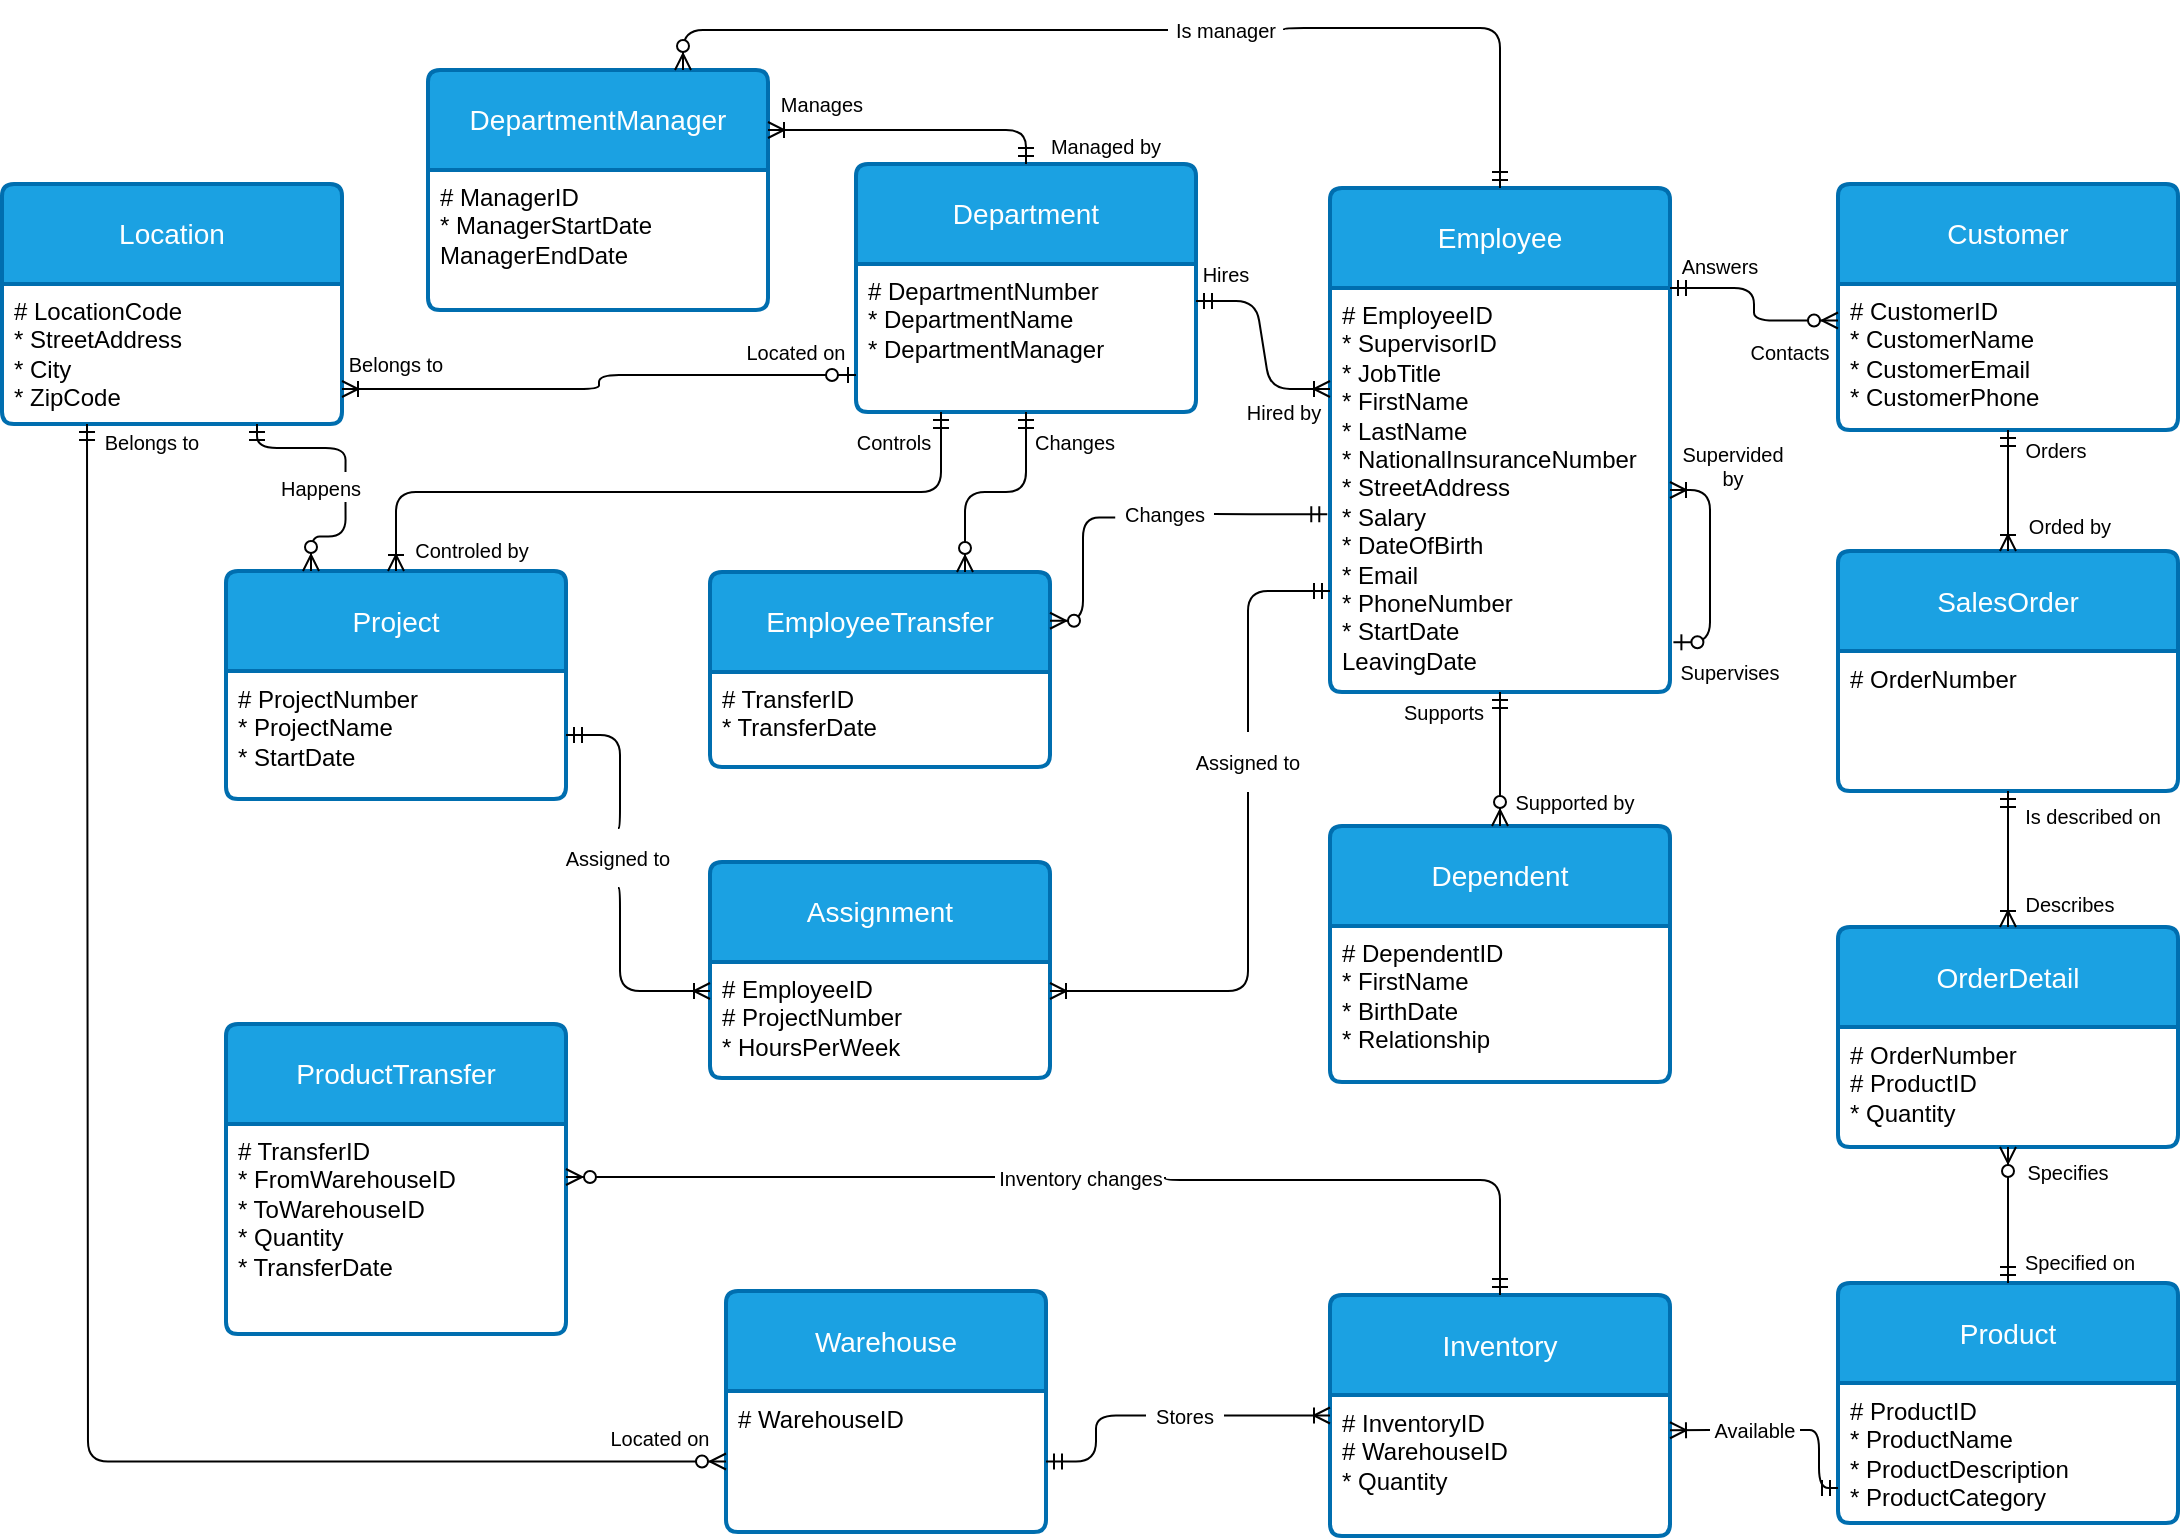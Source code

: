 <mxfile>
    <diagram id="R2lEEEUBdFMjLlhIrx00" name="Page-1">
        <mxGraphModel dx="857" dy="467" grid="0" gridSize="10" guides="1" tooltips="1" connect="1" arrows="0" fold="1" page="1" pageScale="1" pageWidth="1169" pageHeight="827" math="0" shadow="0" extFonts="Permanent Marker^https://fonts.googleapis.com/css?family=Permanent+Marker">
            <root>
                <mxCell id="0"/>
                <mxCell id="1" parent="0"/>
                <mxCell id="-JPUo0-ZmxXkv4KaRfed-3" value="Location" style="swimlane;childLayout=stackLayout;horizontal=1;startSize=50;horizontalStack=0;rounded=1;fontSize=14;fontStyle=0;strokeWidth=2;resizeParent=0;resizeLast=1;shadow=0;dashed=0;align=center;arcSize=4;whiteSpace=wrap;html=1;fillColor=#1ba1e2;strokeColor=#006EAF;fontColor=#ffffff;" parent="1" vertex="1">
                    <mxGeometry x="41" y="110" width="170" height="120" as="geometry">
                        <mxRectangle x="180" y="170" width="110" height="50" as="alternateBounds"/>
                    </mxGeometry>
                </mxCell>
                <mxCell id="-JPUo0-ZmxXkv4KaRfed-4" value="# LocationCode&lt;br&gt;&lt;div&gt;&lt;span style=&quot;background-color: initial;&quot;&gt;* StreetAddress&lt;/span&gt;&lt;/div&gt;&lt;div&gt;&lt;span style=&quot;background-color: initial;&quot;&gt;* City&lt;/span&gt;&lt;/div&gt;&lt;div&gt;&lt;span style=&quot;background-color: initial;&quot;&gt;* ZipCode&lt;/span&gt;&lt;/div&gt;&lt;div&gt;&lt;br&gt;&lt;/div&gt;" style="align=left;strokeColor=none;fillColor=none;spacingLeft=4;fontSize=12;verticalAlign=top;resizable=0;rotatable=0;part=1;html=1;" parent="-JPUo0-ZmxXkv4KaRfed-3" vertex="1">
                    <mxGeometry y="50" width="170" height="70" as="geometry"/>
                </mxCell>
                <mxCell id="-JPUo0-ZmxXkv4KaRfed-24" value="Project" style="swimlane;childLayout=stackLayout;horizontal=1;startSize=50;horizontalStack=0;rounded=1;fontSize=14;fontStyle=0;strokeWidth=2;resizeParent=0;resizeLast=1;shadow=0;dashed=0;align=center;arcSize=4;whiteSpace=wrap;html=1;fillColor=#1ba1e2;strokeColor=#006EAF;fontColor=#ffffff;" parent="1" vertex="1">
                    <mxGeometry x="153" y="303.5" width="170" height="114" as="geometry"/>
                </mxCell>
                <mxCell id="-JPUo0-ZmxXkv4KaRfed-25" value="&lt;div&gt;# ProjectNumber&lt;/div&gt;&lt;div&gt;* ProjectName&lt;/div&gt;&lt;div&gt;* StartDate&lt;/div&gt;&lt;div&gt;&lt;br&gt;&lt;/div&gt;" style="align=left;strokeColor=none;fillColor=none;spacingLeft=4;fontSize=12;verticalAlign=top;resizable=0;rotatable=0;part=1;html=1;" parent="-JPUo0-ZmxXkv4KaRfed-24" vertex="1">
                    <mxGeometry y="50" width="170" height="64" as="geometry"/>
                </mxCell>
                <mxCell id="-JPUo0-ZmxXkv4KaRfed-26" value="Employee" style="swimlane;childLayout=stackLayout;horizontal=1;startSize=50;horizontalStack=0;rounded=1;fontSize=14;fontStyle=0;strokeWidth=2;resizeParent=0;resizeLast=1;shadow=0;dashed=0;align=center;arcSize=4;whiteSpace=wrap;html=1;fillColor=#1ba1e2;strokeColor=#006EAF;fontColor=#ffffff;" parent="1" vertex="1">
                    <mxGeometry x="705" y="112" width="170" height="252" as="geometry"/>
                </mxCell>
                <mxCell id="-JPUo0-ZmxXkv4KaRfed-27" value="&lt;div&gt;# EmployeeID&lt;/div&gt;&lt;div&gt;* SupervisorID&lt;/div&gt;&lt;div&gt;* JobTitle&lt;/div&gt;&lt;div&gt;* FirstName&lt;/div&gt;&lt;div&gt;* LastName&lt;/div&gt;&lt;div&gt;* NationalInsuranceNumber&lt;/div&gt;&lt;div&gt;* StreetAddress&lt;/div&gt;&lt;div&gt;* Salary&lt;/div&gt;&lt;div&gt;* DateOfBirth&lt;/div&gt;&lt;div&gt;* Email&lt;/div&gt;&lt;div&gt;* PhoneNumber&lt;/div&gt;&lt;div&gt;* StartDate&lt;/div&gt;&lt;div&gt;&lt;span style=&quot;background-color: initial;&quot;&gt;LeavingDate&lt;/span&gt;&lt;/div&gt;" style="align=left;strokeColor=none;fillColor=none;spacingLeft=4;fontSize=12;verticalAlign=top;resizable=0;rotatable=0;part=1;html=1;" parent="-JPUo0-ZmxXkv4KaRfed-26" vertex="1">
                    <mxGeometry y="50" width="170" height="202" as="geometry"/>
                </mxCell>
                <mxCell id="19" value="" style="edgeStyle=elbowEdgeStyle;fontSize=12;html=1;endArrow=ERoneToMany;startArrow=ERzeroToOne;fontColor=#FFFFFF;exitX=1.01;exitY=0.877;exitDx=0;exitDy=0;elbow=vertical;exitPerimeter=0;entryX=1;entryY=0.5;entryDx=0;entryDy=0;" edge="1" parent="-JPUo0-ZmxXkv4KaRfed-26" source="-JPUo0-ZmxXkv4KaRfed-27" target="-JPUo0-ZmxXkv4KaRfed-27">
                    <mxGeometry width="100" height="100" relative="1" as="geometry">
                        <mxPoint x="180" y="191" as="sourcePoint"/>
                        <mxPoint x="220" y="136.5" as="targetPoint"/>
                        <Array as="points">
                            <mxPoint x="190" y="179"/>
                            <mxPoint x="211" y="107"/>
                            <mxPoint x="208" y="119"/>
                        </Array>
                    </mxGeometry>
                </mxCell>
                <mxCell id="-JPUo0-ZmxXkv4KaRfed-28" value="Dependent" style="swimlane;childLayout=stackLayout;horizontal=1;startSize=50;horizontalStack=0;rounded=1;fontSize=14;fontStyle=0;strokeWidth=2;resizeParent=0;resizeLast=1;shadow=0;dashed=0;align=center;arcSize=4;whiteSpace=wrap;html=1;fillColor=#1ba1e2;strokeColor=#006EAF;fontColor=#ffffff;" parent="1" vertex="1">
                    <mxGeometry x="705" y="431" width="170" height="128" as="geometry"/>
                </mxCell>
                <mxCell id="-JPUo0-ZmxXkv4KaRfed-29" value="&lt;div&gt;# DependentID&lt;/div&gt;&lt;div&gt;* FirstName&lt;/div&gt;&lt;div&gt;* BirthDate&lt;/div&gt;&lt;div&gt;* Relationship&lt;/div&gt;" style="align=left;strokeColor=none;fillColor=none;spacingLeft=4;fontSize=12;verticalAlign=top;resizable=0;rotatable=0;part=1;html=1;" parent="-JPUo0-ZmxXkv4KaRfed-28" vertex="1">
                    <mxGeometry y="50" width="170" height="78" as="geometry"/>
                </mxCell>
                <mxCell id="-JPUo0-ZmxXkv4KaRfed-30" value="Customer" style="swimlane;childLayout=stackLayout;horizontal=1;startSize=50;horizontalStack=0;rounded=1;fontSize=14;fontStyle=0;strokeWidth=2;resizeParent=0;resizeLast=1;shadow=0;dashed=0;align=center;arcSize=4;whiteSpace=wrap;html=1;fillColor=#1ba1e2;strokeColor=#006EAF;fontColor=#ffffff;" parent="1" vertex="1">
                    <mxGeometry x="959" y="110" width="170" height="123" as="geometry"/>
                </mxCell>
                <mxCell id="-JPUo0-ZmxXkv4KaRfed-31" value="&lt;div&gt;# CustomerID&lt;/div&gt;&lt;div&gt;* CustomerName&lt;/div&gt;&lt;div&gt;* CustomerEmail&lt;/div&gt;&lt;div&gt;* CustomerPhone&lt;/div&gt;" style="align=left;strokeColor=none;fillColor=none;spacingLeft=4;fontSize=12;verticalAlign=top;resizable=0;rotatable=0;part=1;html=1;" parent="-JPUo0-ZmxXkv4KaRfed-30" vertex="1">
                    <mxGeometry y="50" width="170" height="73" as="geometry"/>
                </mxCell>
                <mxCell id="-JPUo0-ZmxXkv4KaRfed-32" value="Product" style="swimlane;childLayout=stackLayout;horizontal=1;startSize=50;horizontalStack=0;rounded=1;fontSize=14;fontStyle=0;strokeWidth=2;resizeParent=0;resizeLast=1;shadow=0;dashed=0;align=center;arcSize=4;whiteSpace=wrap;html=1;fillColor=#1ba1e2;strokeColor=#006EAF;fontColor=#ffffff;" parent="1" vertex="1">
                    <mxGeometry x="959" y="659.5" width="170" height="120" as="geometry"/>
                </mxCell>
                <mxCell id="-JPUo0-ZmxXkv4KaRfed-33" value="# ProductID&lt;div&gt;* ProductName&lt;/div&gt;&lt;div&gt;* ProductDescription&lt;/div&gt;&lt;div&gt;* ProductCategory&lt;/div&gt;" style="align=left;strokeColor=none;fillColor=none;spacingLeft=4;fontSize=12;verticalAlign=top;resizable=0;rotatable=0;part=1;html=1;" parent="-JPUo0-ZmxXkv4KaRfed-32" vertex="1">
                    <mxGeometry y="50" width="170" height="70" as="geometry"/>
                </mxCell>
                <mxCell id="-JPUo0-ZmxXkv4KaRfed-34" value="SalesOrder" style="swimlane;childLayout=stackLayout;horizontal=1;startSize=50;horizontalStack=0;rounded=1;fontSize=14;fontStyle=0;strokeWidth=2;resizeParent=0;resizeLast=1;shadow=0;dashed=0;align=center;arcSize=4;whiteSpace=wrap;html=1;fillColor=#1ba1e2;strokeColor=#006EAF;fontColor=#ffffff;" parent="1" vertex="1">
                    <mxGeometry x="959" y="293.5" width="170" height="120" as="geometry"/>
                </mxCell>
                <mxCell id="-JPUo0-ZmxXkv4KaRfed-35" value="&lt;div&gt;# OrderNumber&lt;/div&gt;" style="align=left;strokeColor=none;fillColor=none;spacingLeft=4;fontSize=12;verticalAlign=top;resizable=0;rotatable=0;part=1;html=1;" parent="-JPUo0-ZmxXkv4KaRfed-34" vertex="1">
                    <mxGeometry y="50" width="170" height="70" as="geometry"/>
                </mxCell>
                <mxCell id="-JPUo0-ZmxXkv4KaRfed-36" value="Warehouse" style="swimlane;childLayout=stackLayout;horizontal=1;startSize=50;horizontalStack=0;rounded=1;fontSize=14;fontStyle=0;strokeWidth=2;resizeParent=0;resizeLast=1;shadow=0;dashed=0;align=center;arcSize=4;whiteSpace=wrap;html=1;fillColor=#1ba1e2;strokeColor=#006EAF;fontColor=#ffffff;" parent="1" vertex="1">
                    <mxGeometry x="403" y="663.5" width="160" height="120.5" as="geometry">
                        <mxRectangle x="180" y="170" width="110" height="50" as="alternateBounds"/>
                    </mxGeometry>
                </mxCell>
                <mxCell id="-JPUo0-ZmxXkv4KaRfed-37" value="&lt;div&gt;# WarehouseID&lt;/div&gt;" style="align=left;strokeColor=none;fillColor=none;spacingLeft=4;fontSize=12;verticalAlign=top;resizable=0;rotatable=0;part=1;html=1;" parent="-JPUo0-ZmxXkv4KaRfed-36" vertex="1">
                    <mxGeometry y="50" width="160" height="70.5" as="geometry"/>
                </mxCell>
                <mxCell id="-JPUo0-ZmxXkv4KaRfed-38" value="Department" style="swimlane;childLayout=stackLayout;horizontal=1;startSize=50;horizontalStack=0;rounded=1;fontSize=14;fontStyle=0;strokeWidth=2;resizeParent=0;resizeLast=1;shadow=0;dashed=0;align=center;arcSize=4;whiteSpace=wrap;html=1;fillColor=#1ba1e2;strokeColor=#006EAF;labelBackgroundColor=none;labelBorderColor=none;fontColor=#ffffff;" parent="1" vertex="1">
                    <mxGeometry x="468" y="100" width="170" height="124" as="geometry">
                        <mxRectangle x="180" y="170" width="110" height="50" as="alternateBounds"/>
                    </mxGeometry>
                </mxCell>
                <mxCell id="-JPUo0-ZmxXkv4KaRfed-39" value="&lt;div&gt;# DepartmentNumber&lt;/div&gt;&lt;div&gt;* DepartmentName&lt;/div&gt;&lt;div&gt;* DepartmentManager&lt;/div&gt;&lt;div&gt;&lt;br&gt;&lt;/div&gt;&lt;div&gt;&lt;br&gt;&lt;/div&gt;" style="align=left;strokeColor=none;fillColor=none;spacingLeft=4;fontSize=12;verticalAlign=top;resizable=0;rotatable=0;part=1;html=1;" parent="-JPUo0-ZmxXkv4KaRfed-38" vertex="1">
                    <mxGeometry y="50" width="170" height="74" as="geometry"/>
                </mxCell>
                <mxCell id="-JPUo0-ZmxXkv4KaRfed-45" value="&lt;font style=&quot;font-size: 14px;&quot;&gt;EmployeeTransfer&lt;/font&gt;" style="swimlane;childLayout=stackLayout;horizontal=1;startSize=50;horizontalStack=0;rounded=1;fontSize=14;fontStyle=0;strokeWidth=2;resizeParent=0;resizeLast=1;shadow=0;dashed=0;align=center;arcSize=4;whiteSpace=wrap;html=1;fillColor=#1ba1e2;strokeColor=#006EAF;fontColor=#ffffff;" parent="1" vertex="1">
                    <mxGeometry x="395" y="304" width="170" height="97.5" as="geometry"/>
                </mxCell>
                <mxCell id="-JPUo0-ZmxXkv4KaRfed-46" value="&lt;div style=&quot;&quot;&gt;&lt;div&gt;# TransferID&lt;/div&gt;&lt;div&gt;* TransferDate&lt;/div&gt;&lt;div&gt;&lt;br&gt;&lt;/div&gt;&lt;/div&gt;" style="align=left;strokeColor=none;fillColor=none;spacingLeft=4;fontSize=12;verticalAlign=top;resizable=0;rotatable=0;part=1;html=1;" parent="-JPUo0-ZmxXkv4KaRfed-45" vertex="1">
                    <mxGeometry y="50" width="170" height="47.5" as="geometry"/>
                </mxCell>
                <mxCell id="-JPUo0-ZmxXkv4KaRfed-57" value="Assignment" style="swimlane;childLayout=stackLayout;horizontal=1;startSize=50;horizontalStack=0;rounded=1;fontSize=14;fontStyle=0;strokeWidth=2;resizeParent=0;resizeLast=1;shadow=0;dashed=0;align=center;arcSize=4;whiteSpace=wrap;html=1;fillColor=#1ba1e2;strokeColor=#006EAF;fontColor=#ffffff;" parent="1" vertex="1">
                    <mxGeometry x="395" y="449" width="170" height="108" as="geometry"/>
                </mxCell>
                <mxCell id="-JPUo0-ZmxXkv4KaRfed-58" value="&lt;div&gt;# EmployeeID&lt;/div&gt;&lt;div&gt;# ProjectNumber&lt;/div&gt;&lt;div&gt;* HoursPerWeek&lt;/div&gt;&lt;div&gt;&lt;br&gt;&lt;/div&gt;" style="align=left;strokeColor=none;fillColor=none;spacingLeft=4;fontSize=12;verticalAlign=top;resizable=0;rotatable=0;part=1;html=1;" parent="-JPUo0-ZmxXkv4KaRfed-57" vertex="1">
                    <mxGeometry y="50" width="170" height="58" as="geometry"/>
                </mxCell>
                <mxCell id="-JPUo0-ZmxXkv4KaRfed-63" value="Inventory" style="swimlane;childLayout=stackLayout;horizontal=1;startSize=50;horizontalStack=0;rounded=1;fontSize=14;fontStyle=0;strokeWidth=2;resizeParent=0;resizeLast=1;shadow=0;dashed=0;align=center;arcSize=4;whiteSpace=wrap;html=1;fillColor=#1ba1e2;strokeColor=#006EAF;fontColor=#ffffff;" parent="1" vertex="1">
                    <mxGeometry x="705" y="665.5" width="170" height="120.5" as="geometry"/>
                </mxCell>
                <mxCell id="-JPUo0-ZmxXkv4KaRfed-64" value="&lt;div&gt;# InventoryID&lt;/div&gt;&lt;div&gt;# WarehouseID&lt;br&gt;&lt;/div&gt;&lt;div&gt;* Quantity&lt;/div&gt;" style="align=left;strokeColor=none;fillColor=none;spacingLeft=4;fontSize=12;verticalAlign=top;resizable=0;rotatable=0;part=1;html=1;" parent="-JPUo0-ZmxXkv4KaRfed-63" vertex="1">
                    <mxGeometry y="50" width="170" height="70.5" as="geometry"/>
                </mxCell>
                <mxCell id="3" value="OrderDetail" style="swimlane;childLayout=stackLayout;horizontal=1;startSize=50;horizontalStack=0;rounded=1;fontSize=14;fontStyle=0;strokeWidth=2;resizeParent=0;resizeLast=1;shadow=0;dashed=0;align=center;arcSize=4;whiteSpace=wrap;html=1;fillColor=#1ba1e2;strokeColor=#006EAF;fontColor=#ffffff;" vertex="1" parent="1">
                    <mxGeometry x="959" y="481.5" width="170" height="110" as="geometry"/>
                </mxCell>
                <mxCell id="4" value="&lt;div&gt;# OrderNumber&lt;/div&gt;&lt;div&gt;# ProductID&lt;/div&gt;&lt;div&gt;* Quantity&lt;/div&gt;" style="align=left;strokeColor=none;fillColor=none;spacingLeft=4;fontSize=12;verticalAlign=top;resizable=0;rotatable=0;part=1;html=1;" vertex="1" parent="3">
                    <mxGeometry y="50" width="170" height="60" as="geometry"/>
                </mxCell>
                <mxCell id="5" value="ProductTransfer" style="swimlane;childLayout=stackLayout;horizontal=1;startSize=50;horizontalStack=0;rounded=1;fontSize=14;fontStyle=0;strokeWidth=2;resizeParent=0;resizeLast=1;shadow=0;dashed=0;align=center;arcSize=4;whiteSpace=wrap;html=1;fillColor=#1ba1e2;strokeColor=#006EAF;fontColor=#ffffff;" vertex="1" parent="1">
                    <mxGeometry x="153" y="530" width="170" height="155" as="geometry"/>
                </mxCell>
                <mxCell id="6" value="&lt;div&gt;# TransferID&lt;/div&gt;&lt;div&gt;* FromWarehouseID&lt;/div&gt;&lt;div&gt;* ToWarehouseID&lt;/div&gt;&lt;div&gt;* Quantity&lt;/div&gt;&lt;div&gt;* TransferDate&lt;/div&gt;&lt;div&gt;&lt;br&gt;&lt;/div&gt;" style="align=left;strokeColor=none;fillColor=none;spacingLeft=4;fontSize=12;verticalAlign=top;resizable=0;rotatable=0;part=1;html=1;" vertex="1" parent="5">
                    <mxGeometry y="50" width="170" height="105" as="geometry"/>
                </mxCell>
                <mxCell id="9" value="Hires" style="text;html=1;align=center;verticalAlign=middle;whiteSpace=wrap;rounded=0;labelBackgroundColor=none;labelBorderColor=none;fontSize=10;" vertex="1" parent="1">
                    <mxGeometry x="622.5" y="140" width="60" height="30" as="geometry"/>
                </mxCell>
                <mxCell id="10" value="" style="edgeStyle=entityRelationEdgeStyle;fontSize=12;html=1;endArrow=ERoneToMany;startArrow=ERmandOne;fontColor=#000000;exitX=1;exitY=0.25;exitDx=0;exitDy=0;entryX=0;entryY=0.25;entryDx=0;entryDy=0;" edge="1" parent="1" source="-JPUo0-ZmxXkv4KaRfed-39" target="-JPUo0-ZmxXkv4KaRfed-27">
                    <mxGeometry width="100" height="100" relative="1" as="geometry">
                        <mxPoint x="597" y="273.5" as="sourcePoint"/>
                        <mxPoint x="497" y="273" as="targetPoint"/>
                    </mxGeometry>
                </mxCell>
                <mxCell id="11" value="Hired by" style="text;html=1;align=center;verticalAlign=middle;whiteSpace=wrap;rounded=0;labelBackgroundColor=none;labelBorderColor=none;fontSize=10;" vertex="1" parent="1">
                    <mxGeometry x="652" y="209" width="60" height="30" as="geometry"/>
                </mxCell>
                <mxCell id="14" value="" style="edgeStyle=elbowEdgeStyle;fontSize=12;html=1;endArrow=ERoneToMany;startArrow=ERmandOne;fontColor=#000000;exitX=0.25;exitY=1;exitDx=0;exitDy=0;entryX=0.5;entryY=0;entryDx=0;entryDy=0;elbow=vertical;" edge="1" parent="1" source="-JPUo0-ZmxXkv4KaRfed-39" target="-JPUo0-ZmxXkv4KaRfed-24">
                    <mxGeometry width="100" height="100" relative="1" as="geometry">
                        <mxPoint x="436" y="257" as="sourcePoint"/>
                        <mxPoint x="336" y="256.5" as="targetPoint"/>
                    </mxGeometry>
                </mxCell>
                <mxCell id="15" value="" style="fontSize=12;html=1;endArrow=ERzeroToMany;startArrow=ERmandOne;fontColor=#FFFFFF;exitX=0.5;exitY=1;exitDx=0;exitDy=0;entryX=0.5;entryY=0;entryDx=0;entryDy=0;" edge="1" parent="1" source="-JPUo0-ZmxXkv4KaRfed-27" target="-JPUo0-ZmxXkv4KaRfed-28">
                    <mxGeometry width="100" height="100" relative="1" as="geometry">
                        <mxPoint x="448" y="417" as="sourcePoint"/>
                        <mxPoint x="788" y="414" as="targetPoint"/>
                    </mxGeometry>
                </mxCell>
                <mxCell id="17" value="Supports" style="text;html=1;align=center;verticalAlign=middle;whiteSpace=wrap;rounded=0;labelBackgroundColor=none;labelBorderColor=none;fontSize=10;" vertex="1" parent="1">
                    <mxGeometry x="732" y="359" width="60" height="30" as="geometry"/>
                </mxCell>
                <mxCell id="18" value="Supported by" style="text;html=1;align=center;verticalAlign=middle;whiteSpace=wrap;rounded=0;labelBackgroundColor=none;labelBorderColor=none;fontSize=10;" vertex="1" parent="1">
                    <mxGeometry x="792" y="403.5" width="71" height="30" as="geometry"/>
                </mxCell>
                <mxCell id="20" value="Supervises" style="text;html=1;align=center;verticalAlign=middle;whiteSpace=wrap;rounded=0;labelBackgroundColor=none;labelBorderColor=none;fontSize=10;" vertex="1" parent="1">
                    <mxGeometry x="875" y="338.5" width="60" height="30" as="geometry"/>
                </mxCell>
                <mxCell id="21" value="Supervided by" style="text;html=1;align=center;verticalAlign=middle;whiteSpace=wrap;rounded=0;labelBackgroundColor=none;labelBorderColor=none;fontSize=10;rotation=0;" vertex="1" parent="1">
                    <mxGeometry x="875" y="236" width="63" height="30" as="geometry"/>
                </mxCell>
                <mxCell id="23" value="" style="fontSize=12;html=1;endArrow=ERzeroToMany;startArrow=ERmandOne;fontColor=#FFFFFF;exitX=0.5;exitY=1;exitDx=0;exitDy=0;entryX=0.75;entryY=0;entryDx=0;entryDy=0;edgeStyle=elbowEdgeStyle;elbow=vertical;" edge="1" parent="1" source="-JPUo0-ZmxXkv4KaRfed-39" target="-JPUo0-ZmxXkv4KaRfed-45">
                    <mxGeometry width="100" height="100" relative="1" as="geometry">
                        <mxPoint x="365" y="272.5" as="sourcePoint"/>
                        <mxPoint x="365" y="333.5" as="targetPoint"/>
                    </mxGeometry>
                </mxCell>
                <mxCell id="27" value="Controls" style="text;html=1;align=center;verticalAlign=middle;whiteSpace=wrap;rounded=0;labelBackgroundColor=none;labelBorderColor=none;fontSize=10;" vertex="1" parent="1">
                    <mxGeometry x="457" y="224" width="60" height="30" as="geometry"/>
                </mxCell>
                <mxCell id="28" value="Controled by" style="text;html=1;align=center;verticalAlign=middle;whiteSpace=wrap;rounded=0;labelBackgroundColor=none;labelBorderColor=none;fontSize=10;" vertex="1" parent="1">
                    <mxGeometry x="246" y="278" width="60" height="30" as="geometry"/>
                </mxCell>
                <mxCell id="29" value="" style="edgeStyle=orthogonalEdgeStyle;fontSize=12;html=1;endArrow=ERoneToMany;startArrow=none;fontColor=#000000;exitX=0.5;exitY=1;exitDx=0;exitDy=0;entryX=1;entryY=0.25;entryDx=0;entryDy=0;" edge="1" parent="1" source="32" target="-JPUo0-ZmxXkv4KaRfed-58">
                    <mxGeometry width="100" height="100" relative="1" as="geometry">
                        <mxPoint x="629" y="371.5" as="sourcePoint"/>
                        <mxPoint x="589" y="482.5" as="targetPoint"/>
                    </mxGeometry>
                </mxCell>
                <mxCell id="30" value="" style="fontSize=12;html=1;endArrow=ERzeroToMany;startArrow=none;fontColor=#FFFFFF;exitX=-0.008;exitY=0.56;exitDx=0;exitDy=0;entryX=1;entryY=0.25;entryDx=0;entryDy=0;edgeStyle=elbowEdgeStyle;exitPerimeter=0;" edge="1" parent="1" source="80" target="-JPUo0-ZmxXkv4KaRfed-45">
                    <mxGeometry width="100" height="100" relative="1" as="geometry">
                        <mxPoint x="490" y="264" as="sourcePoint"/>
                        <mxPoint x="490" y="302.5" as="targetPoint"/>
                    </mxGeometry>
                </mxCell>
                <mxCell id="31" value="" style="fontSize=12;html=1;endArrow=ERoneToMany;startArrow=none;fontColor=#000000;entryX=0;entryY=0.25;entryDx=0;entryDy=0;exitX=0.5;exitY=1;exitDx=0;exitDy=0;edgeStyle=elbowEdgeStyle;" edge="1" parent="1" source="35" target="-JPUo0-ZmxXkv4KaRfed-58">
                    <mxGeometry width="100" height="100" relative="1" as="geometry">
                        <mxPoint x="245" y="491.5" as="sourcePoint"/>
                        <mxPoint x="368" y="508.5" as="targetPoint"/>
                        <Array as="points">
                            <mxPoint x="350" y="475.5"/>
                        </Array>
                    </mxGeometry>
                </mxCell>
                <mxCell id="34" value="" style="edgeStyle=orthogonalEdgeStyle;fontSize=12;html=1;endArrow=none;startArrow=ERmandOne;fontColor=#000000;exitX=0;exitY=0.75;exitDx=0;exitDy=0;entryX=0.5;entryY=0;entryDx=0;entryDy=0;" edge="1" parent="1" source="-JPUo0-ZmxXkv4KaRfed-27" target="32">
                    <mxGeometry width="100" height="100" relative="1" as="geometry">
                        <mxPoint x="703" y="308.5" as="sourcePoint"/>
                        <mxPoint x="620" y="501.5" as="targetPoint"/>
                    </mxGeometry>
                </mxCell>
                <mxCell id="32" value="Assigned to" style="text;html=1;align=center;verticalAlign=middle;whiteSpace=wrap;rounded=0;labelBackgroundColor=none;labelBorderColor=none;fontSize=10;" vertex="1" parent="1">
                    <mxGeometry x="634" y="384" width="60" height="30" as="geometry"/>
                </mxCell>
                <mxCell id="36" value="" style="edgeStyle=elbowEdgeStyle;fontSize=12;html=1;endArrow=none;startArrow=ERmandOne;fontColor=#000000;exitX=1;exitY=0.5;exitDx=0;exitDy=0;entryX=0.5;entryY=0;entryDx=0;entryDy=0;" edge="1" parent="1" source="-JPUo0-ZmxXkv4KaRfed-25" target="35">
                    <mxGeometry width="100" height="100" relative="1" as="geometry">
                        <mxPoint x="323" y="374.5" as="sourcePoint"/>
                        <mxPoint x="395" y="499.5" as="targetPoint"/>
                        <Array as="points">
                            <mxPoint x="350" y="398.5"/>
                        </Array>
                    </mxGeometry>
                </mxCell>
                <mxCell id="35" value="Assigned to" style="text;html=1;align=center;verticalAlign=middle;whiteSpace=wrap;rounded=0;labelBackgroundColor=none;labelBorderColor=none;fontSize=10;" vertex="1" parent="1">
                    <mxGeometry x="319" y="432" width="60" height="30" as="geometry"/>
                </mxCell>
                <mxCell id="38" value="" style="fontSize=12;html=1;endArrow=ERoneToMany;startArrow=ERmandOne;fontColor=#000000;entryX=0.5;entryY=0;entryDx=0;entryDy=0;exitX=0.5;exitY=1;exitDx=0;exitDy=0;" edge="1" parent="1" source="-JPUo0-ZmxXkv4KaRfed-31" target="-JPUo0-ZmxXkv4KaRfed-34">
                    <mxGeometry width="100" height="100" relative="1" as="geometry">
                        <mxPoint x="1104" y="253.5" as="sourcePoint"/>
                        <mxPoint x="1120" y="255" as="targetPoint"/>
                    </mxGeometry>
                </mxCell>
                <mxCell id="39" value="" style="fontSize=12;html=1;endArrow=ERoneToMany;startArrow=ERmandOne;fontColor=#000000;entryX=0.5;entryY=0;entryDx=0;entryDy=0;exitX=0.5;exitY=1;exitDx=0;exitDy=0;" edge="1" parent="1" source="-JPUo0-ZmxXkv4KaRfed-35" target="3">
                    <mxGeometry width="100" height="100" relative="1" as="geometry">
                        <mxPoint x="1054" y="240" as="sourcePoint"/>
                        <mxPoint x="1054" y="303.5" as="targetPoint"/>
                    </mxGeometry>
                </mxCell>
                <mxCell id="40" value="" style="fontSize=12;html=1;endArrow=ERzeroToMany;startArrow=ERmandOne;fontColor=#FFFFFF;exitX=0.5;exitY=0;exitDx=0;exitDy=0;entryX=0.5;entryY=1;entryDx=0;entryDy=0;elbow=vertical;" edge="1" parent="1" source="-JPUo0-ZmxXkv4KaRfed-32" target="4">
                    <mxGeometry width="100" height="100" relative="1" as="geometry">
                        <mxPoint x="1282.14" y="622.5" as="sourcePoint"/>
                        <mxPoint x="1158" y="644.6" as="targetPoint"/>
                    </mxGeometry>
                </mxCell>
                <mxCell id="41" value="" style="fontSize=12;html=1;endArrow=ERzeroToMany;startArrow=ERmandOne;fontColor=#FFFFFF;entryX=0;entryY=0.25;entryDx=0;entryDy=0;exitX=1;exitY=0;exitDx=0;exitDy=0;edgeStyle=elbowEdgeStyle;" edge="1" parent="1" source="-JPUo0-ZmxXkv4KaRfed-27" target="-JPUo0-ZmxXkv4KaRfed-31">
                    <mxGeometry width="100" height="100" relative="1" as="geometry">
                        <mxPoint x="815" y="199.5" as="sourcePoint"/>
                        <mxPoint x="1089" y="260.1" as="targetPoint"/>
                    </mxGeometry>
                </mxCell>
                <mxCell id="42" value="" style="fontSize=12;html=1;endArrow=ERoneToMany;startArrow=none;fontColor=#000000;entryX=1;entryY=0.25;entryDx=0;entryDy=0;exitX=0;exitY=0.5;exitDx=0;exitDy=0;" edge="1" parent="1" source="59" target="-JPUo0-ZmxXkv4KaRfed-64">
                    <mxGeometry width="100" height="100" relative="1" as="geometry">
                        <mxPoint x="877" y="766.5" as="sourcePoint"/>
                        <mxPoint x="877" y="834.5" as="targetPoint"/>
                    </mxGeometry>
                </mxCell>
                <mxCell id="43" value="" style="fontSize=12;html=1;endArrow=ERoneToMany;startArrow=none;fontColor=#000000;entryX=0;entryY=0.5;entryDx=0;entryDy=0;exitX=1;exitY=0.5;exitDx=0;exitDy=0;" edge="1" parent="1" source="62" target="-JPUo0-ZmxXkv4KaRfed-63">
                    <mxGeometry width="100" height="100" relative="1" as="geometry">
                        <mxPoint x="616" y="882.5" as="sourcePoint"/>
                        <mxPoint x="529" y="816.5" as="targetPoint"/>
                    </mxGeometry>
                </mxCell>
                <mxCell id="44" value="" style="fontSize=12;html=1;endArrow=ERzeroToMany;startArrow=ERmandOne;fontColor=#FFFFFF;entryX=0;entryY=0.5;entryDx=0;entryDy=0;exitX=0.25;exitY=1;exitDx=0;exitDy=0;edgeStyle=elbowEdgeStyle;" edge="1" parent="1" source="-JPUo0-ZmxXkv4KaRfed-4" target="-JPUo0-ZmxXkv4KaRfed-37">
                    <mxGeometry width="100" height="100" relative="1" as="geometry">
                        <mxPoint x="36" y="203.5" as="sourcePoint"/>
                        <mxPoint x="123" y="191" as="targetPoint"/>
                        <Array as="points">
                            <mxPoint x="84" y="502"/>
                        </Array>
                    </mxGeometry>
                </mxCell>
                <mxCell id="45" value="Belongs to" style="text;html=1;align=center;verticalAlign=middle;whiteSpace=wrap;rounded=0;labelBackgroundColor=none;labelBorderColor=none;fontSize=10;" vertex="1" parent="1">
                    <mxGeometry x="208" y="185" width="60" height="30" as="geometry"/>
                </mxCell>
                <mxCell id="46" value="Located on" style="text;html=1;align=center;verticalAlign=middle;whiteSpace=wrap;rounded=0;labelBackgroundColor=none;labelBorderColor=none;fontSize=10;" vertex="1" parent="1">
                    <mxGeometry x="408" y="179" width="60" height="30" as="geometry"/>
                </mxCell>
                <mxCell id="47" value="Located on" style="text;html=1;align=center;verticalAlign=middle;whiteSpace=wrap;rounded=0;labelBackgroundColor=none;labelBorderColor=none;fontSize=10;" vertex="1" parent="1">
                    <mxGeometry x="340" y="722" width="60" height="30" as="geometry"/>
                </mxCell>
                <mxCell id="48" value="" style="fontSize=12;html=1;endArrow=ERzeroToMany;startArrow=none;fontColor=#FFFFFF;entryX=1;entryY=0.25;entryDx=0;entryDy=0;exitX=0;exitY=0.5;exitDx=0;exitDy=0;edgeStyle=elbowEdgeStyle;elbow=vertical;" edge="1" parent="1" source="65" target="6">
                    <mxGeometry width="100" height="100" relative="1" as="geometry">
                        <mxPoint x="133.5" y="244" as="sourcePoint"/>
                        <mxPoint x="413.0" y="749.5" as="targetPoint"/>
                        <Array as="points"/>
                    </mxGeometry>
                </mxCell>
                <mxCell id="49" value="Belongs to" style="text;html=1;align=center;verticalAlign=middle;whiteSpace=wrap;rounded=0;labelBackgroundColor=none;labelBorderColor=none;fontSize=10;" vertex="1" parent="1">
                    <mxGeometry x="86" y="224" width="60" height="30" as="geometry"/>
                </mxCell>
                <mxCell id="51" value="Answers" style="text;html=1;align=center;verticalAlign=middle;whiteSpace=wrap;rounded=0;labelBackgroundColor=none;labelBorderColor=none;fontSize=10;" vertex="1" parent="1">
                    <mxGeometry x="870" y="136" width="60" height="30" as="geometry"/>
                </mxCell>
                <mxCell id="52" value="Contacts" style="text;html=1;align=center;verticalAlign=middle;whiteSpace=wrap;rounded=0;labelBackgroundColor=none;labelBorderColor=none;fontSize=10;" vertex="1" parent="1">
                    <mxGeometry x="905" y="179" width="60" height="30" as="geometry"/>
                </mxCell>
                <mxCell id="53" value="Orders" style="text;html=1;align=center;verticalAlign=middle;whiteSpace=wrap;rounded=0;labelBackgroundColor=none;labelBorderColor=none;fontSize=10;" vertex="1" parent="1">
                    <mxGeometry x="1038" y="228" width="60" height="30" as="geometry"/>
                </mxCell>
                <mxCell id="54" value="Orded by" style="text;html=1;align=center;verticalAlign=middle;whiteSpace=wrap;rounded=0;labelBackgroundColor=none;labelBorderColor=none;fontSize=10;" vertex="1" parent="1">
                    <mxGeometry x="1045" y="266" width="60" height="30" as="geometry"/>
                </mxCell>
                <mxCell id="55" value="Is described on" style="text;html=1;align=center;verticalAlign=middle;whiteSpace=wrap;rounded=0;labelBackgroundColor=none;labelBorderColor=none;fontSize=10;" vertex="1" parent="1">
                    <mxGeometry x="1044" y="411" width="85" height="30" as="geometry"/>
                </mxCell>
                <mxCell id="56" value="Describes" style="text;html=1;align=center;verticalAlign=middle;whiteSpace=wrap;rounded=0;labelBackgroundColor=none;labelBorderColor=none;fontSize=10;" vertex="1" parent="1">
                    <mxGeometry x="1045" y="455" width="60" height="30" as="geometry"/>
                </mxCell>
                <mxCell id="57" value="Specifies" style="text;html=1;align=center;verticalAlign=middle;whiteSpace=wrap;rounded=0;labelBackgroundColor=none;labelBorderColor=none;fontSize=10;" vertex="1" parent="1">
                    <mxGeometry x="1044" y="588.5" width="60" height="30" as="geometry"/>
                </mxCell>
                <mxCell id="58" value="Specified on" style="text;html=1;align=center;verticalAlign=middle;whiteSpace=wrap;rounded=0;labelBackgroundColor=none;labelBorderColor=none;fontSize=10;" vertex="1" parent="1">
                    <mxGeometry x="1050" y="634" width="60" height="30" as="geometry"/>
                </mxCell>
                <mxCell id="61" value="" style="fontSize=12;html=1;endArrow=none;startArrow=ERmandOne;fontColor=#000000;entryX=1;entryY=0.5;entryDx=0;entryDy=0;exitX=0;exitY=0.75;exitDx=0;exitDy=0;edgeStyle=elbowEdgeStyle;" edge="1" parent="1" source="-JPUo0-ZmxXkv4KaRfed-33" target="59">
                    <mxGeometry width="100" height="100" relative="1" as="geometry">
                        <mxPoint x="959" y="727" as="sourcePoint"/>
                        <mxPoint x="939" y="727" as="targetPoint"/>
                    </mxGeometry>
                </mxCell>
                <mxCell id="59" value="Available" style="text;html=1;align=center;verticalAlign=middle;whiteSpace=wrap;rounded=0;labelBackgroundColor=none;labelBorderColor=none;fontSize=10;" vertex="1" parent="1">
                    <mxGeometry x="895" y="718" width="45" height="30" as="geometry"/>
                </mxCell>
                <mxCell id="64" value="" style="fontSize=12;html=1;endArrow=none;startArrow=ERmandOne;fontColor=#000000;entryX=0;entryY=0.5;entryDx=0;entryDy=0;exitX=1;exitY=0.5;exitDx=0;exitDy=0;edgeStyle=elbowEdgeStyle;" edge="1" parent="1" source="-JPUo0-ZmxXkv4KaRfed-37" target="62">
                    <mxGeometry width="100" height="100" relative="1" as="geometry">
                        <mxPoint x="563" y="748.75" as="sourcePoint"/>
                        <mxPoint x="650" y="723.75" as="targetPoint"/>
                    </mxGeometry>
                </mxCell>
                <mxCell id="62" value="Stores" style="text;html=1;align=center;verticalAlign=middle;whiteSpace=wrap;rounded=0;labelBackgroundColor=none;labelBorderColor=none;fontSize=10;" vertex="1" parent="1">
                    <mxGeometry x="613" y="710.75" width="39" height="30" as="geometry"/>
                </mxCell>
                <mxCell id="66" value="" style="fontSize=12;html=1;endArrow=none;startArrow=ERmandOne;fontColor=#FFFFFF;exitX=0.5;exitY=0;exitDx=0;exitDy=0;edgeStyle=elbowEdgeStyle;elbow=vertical;entryX=1;entryY=0.5;entryDx=0;entryDy=0;" edge="1" parent="1" source="-JPUo0-ZmxXkv4KaRfed-63" target="65">
                    <mxGeometry width="100" height="100" relative="1" as="geometry">
                        <mxPoint x="790" y="665.5" as="sourcePoint"/>
                        <mxPoint x="637" y="607" as="targetPoint"/>
                        <Array as="points">
                            <mxPoint x="579" y="608"/>
                        </Array>
                    </mxGeometry>
                </mxCell>
                <mxCell id="65" value="Inventory changes" style="text;html=1;align=center;verticalAlign=middle;whiteSpace=wrap;rounded=0;labelBackgroundColor=none;labelBorderColor=none;fontSize=10;" vertex="1" parent="1">
                    <mxGeometry x="537.5" y="591.5" width="85" height="30" as="geometry"/>
                </mxCell>
                <mxCell id="70" value="" style="fontSize=12;html=1;endArrow=none;startArrow=ERmandOne;fontColor=#000000;exitX=0.75;exitY=1;exitDx=0;exitDy=0;entryX=0.75;entryY=0;entryDx=0;entryDy=0;edgeStyle=orthogonalEdgeStyle;" edge="1" parent="1" source="-JPUo0-ZmxXkv4KaRfed-4" target="68">
                    <mxGeometry width="100" height="100" relative="1" as="geometry">
                        <mxPoint x="208.5" y="234" as="sourcePoint"/>
                        <mxPoint x="195.5" y="303.5" as="targetPoint"/>
                    </mxGeometry>
                </mxCell>
                <mxCell id="68" value="Happens" style="text;html=1;align=center;verticalAlign=middle;whiteSpace=wrap;rounded=0;labelBackgroundColor=none;labelBorderColor=none;fontSize=10;" vertex="1" parent="1">
                    <mxGeometry x="176" y="254" width="49" height="15" as="geometry"/>
                </mxCell>
                <mxCell id="71" value="" style="fontSize=12;html=1;endArrow=ERzeroToMany;endFill=1;fontColor=#FFFFFF;elbow=vertical;exitX=0.75;exitY=1;exitDx=0;exitDy=0;edgeStyle=orthogonalEdgeStyle;entryX=0.25;entryY=0;entryDx=0;entryDy=0;" edge="1" parent="1" source="68" target="-JPUo0-ZmxXkv4KaRfed-24">
                    <mxGeometry width="100" height="100" relative="1" as="geometry">
                        <mxPoint x="541" y="383" as="sourcePoint"/>
                        <mxPoint x="165" y="291" as="targetPoint"/>
                    </mxGeometry>
                </mxCell>
                <mxCell id="72" value="" style="fontSize=12;html=1;endArrow=ERoneToMany;startArrow=ERzeroToOne;fontColor=#FFFFFF;exitX=0;exitY=0.75;exitDx=0;exitDy=0;entryX=1;entryY=0.75;entryDx=0;entryDy=0;edgeStyle=elbowEdgeStyle;" edge="1" parent="1" source="-JPUo0-ZmxXkv4KaRfed-39" target="-JPUo0-ZmxXkv4KaRfed-4">
                    <mxGeometry width="100" height="100" relative="1" as="geometry">
                        <mxPoint x="264" y="224" as="sourcePoint"/>
                        <mxPoint x="364" y="124" as="targetPoint"/>
                    </mxGeometry>
                </mxCell>
                <mxCell id="75" value="DepartmentManager" style="swimlane;childLayout=stackLayout;horizontal=1;startSize=50;horizontalStack=0;rounded=1;fontSize=14;fontStyle=0;strokeWidth=2;resizeParent=0;resizeLast=1;shadow=0;dashed=0;align=center;arcSize=4;whiteSpace=wrap;html=1;fillColor=#1ba1e2;strokeColor=#006EAF;fontColor=#ffffff;" vertex="1" parent="1">
                    <mxGeometry x="254" y="53" width="170" height="120" as="geometry"/>
                </mxCell>
                <mxCell id="76" value="&lt;div&gt;# ManagerID&lt;/div&gt;&lt;div&gt;&lt;div&gt;* ManagerStartDate&lt;/div&gt;&lt;div&gt;&lt;span style=&quot;background-color: initial;&quot;&gt;ManagerEndDate&lt;/span&gt;&lt;/div&gt;&lt;/div&gt;" style="align=left;strokeColor=none;fillColor=none;spacingLeft=4;fontSize=12;verticalAlign=top;resizable=0;rotatable=0;part=1;html=1;" vertex="1" parent="75">
                    <mxGeometry y="50" width="170" height="70" as="geometry"/>
                </mxCell>
                <mxCell id="81" value="" style="fontSize=12;html=1;endArrow=none;startArrow=ERmandOne;fontColor=#FFFFFF;exitX=-0.008;exitY=0.56;exitDx=0;exitDy=0;entryX=1;entryY=0.5;entryDx=0;entryDy=0;exitPerimeter=0;edgeStyle=orthogonalEdgeStyle;" edge="1" parent="1" source="-JPUo0-ZmxXkv4KaRfed-27" target="80">
                    <mxGeometry width="100" height="100" relative="1" as="geometry">
                        <mxPoint x="703.64" y="268.4" as="sourcePoint"/>
                        <mxPoint x="565" y="328.375" as="targetPoint"/>
                    </mxGeometry>
                </mxCell>
                <mxCell id="80" value="Changes" style="text;html=1;align=center;verticalAlign=middle;whiteSpace=wrap;rounded=0;labelBackgroundColor=none;labelBorderColor=none;fontSize=10;" vertex="1" parent="1">
                    <mxGeometry x="598" y="260" width="49" height="30" as="geometry"/>
                </mxCell>
                <mxCell id="82" value="Changes" style="text;html=1;align=center;verticalAlign=middle;whiteSpace=wrap;rounded=0;labelBackgroundColor=none;labelBorderColor=none;fontSize=10;" vertex="1" parent="1">
                    <mxGeometry x="553" y="224" width="49" height="30" as="geometry"/>
                </mxCell>
                <mxCell id="83" value="" style="edgeStyle=elbowEdgeStyle;fontSize=12;html=1;endArrow=ERoneToMany;startArrow=ERmandOne;fontColor=#000000;exitX=0.5;exitY=0;exitDx=0;exitDy=0;elbow=vertical;entryX=1;entryY=0.25;entryDx=0;entryDy=0;" edge="1" parent="1" source="-JPUo0-ZmxXkv4KaRfed-38" target="75">
                    <mxGeometry width="100" height="100" relative="1" as="geometry">
                        <mxPoint x="501" y="18" as="sourcePoint"/>
                        <mxPoint x="463" y="68" as="targetPoint"/>
                        <Array as="points">
                            <mxPoint x="491" y="83"/>
                        </Array>
                    </mxGeometry>
                </mxCell>
                <mxCell id="84" value="Managed by" style="text;html=1;align=center;verticalAlign=middle;whiteSpace=wrap;rounded=0;labelBackgroundColor=none;labelBorderColor=none;fontSize=10;" vertex="1" parent="1">
                    <mxGeometry x="562.5" y="76" width="60" height="30" as="geometry"/>
                </mxCell>
                <mxCell id="85" value="Manages" style="text;html=1;align=center;verticalAlign=middle;whiteSpace=wrap;rounded=0;labelBackgroundColor=none;labelBorderColor=none;fontSize=10;" vertex="1" parent="1">
                    <mxGeometry x="421" y="55" width="60" height="30" as="geometry"/>
                </mxCell>
                <mxCell id="87" value="" style="fontSize=12;html=1;endArrow=ERzeroToMany;startArrow=none;fontColor=#FFFFFF;entryX=0.75;entryY=0;entryDx=0;entryDy=0;edgeStyle=elbowEdgeStyle;elbow=vertical;exitX=0;exitY=0.5;exitDx=0;exitDy=0;" edge="1" parent="1" source="88" target="75">
                    <mxGeometry width="100" height="100" relative="1" as="geometry">
                        <mxPoint x="591" y="28" as="sourcePoint"/>
                        <mxPoint x="638" y="47.5" as="targetPoint"/>
                        <Array as="points">
                            <mxPoint x="511" y="33"/>
                        </Array>
                    </mxGeometry>
                </mxCell>
                <mxCell id="90" value="" style="fontSize=12;html=1;endArrow=none;startArrow=ERmandOne;fontColor=#FFFFFF;entryX=1;entryY=0.5;entryDx=0;entryDy=0;exitX=0.5;exitY=0;exitDx=0;exitDy=0;edgeStyle=elbowEdgeStyle;elbow=vertical;" edge="1" parent="1" source="-JPUo0-ZmxXkv4KaRfed-26" target="88">
                    <mxGeometry width="100" height="100" relative="1" as="geometry">
                        <mxPoint x="790" y="112" as="sourcePoint"/>
                        <mxPoint x="381.5" y="53" as="targetPoint"/>
                        <Array as="points">
                            <mxPoint x="740" y="32"/>
                        </Array>
                    </mxGeometry>
                </mxCell>
                <mxCell id="88" value="Is manager" style="text;html=1;align=center;verticalAlign=middle;whiteSpace=wrap;rounded=0;labelBackgroundColor=none;labelBorderColor=none;fontSize=10;" vertex="1" parent="1">
                    <mxGeometry x="624" y="18" width="58" height="30" as="geometry"/>
                </mxCell>
            </root>
        </mxGraphModel>
    </diagram>
</mxfile>